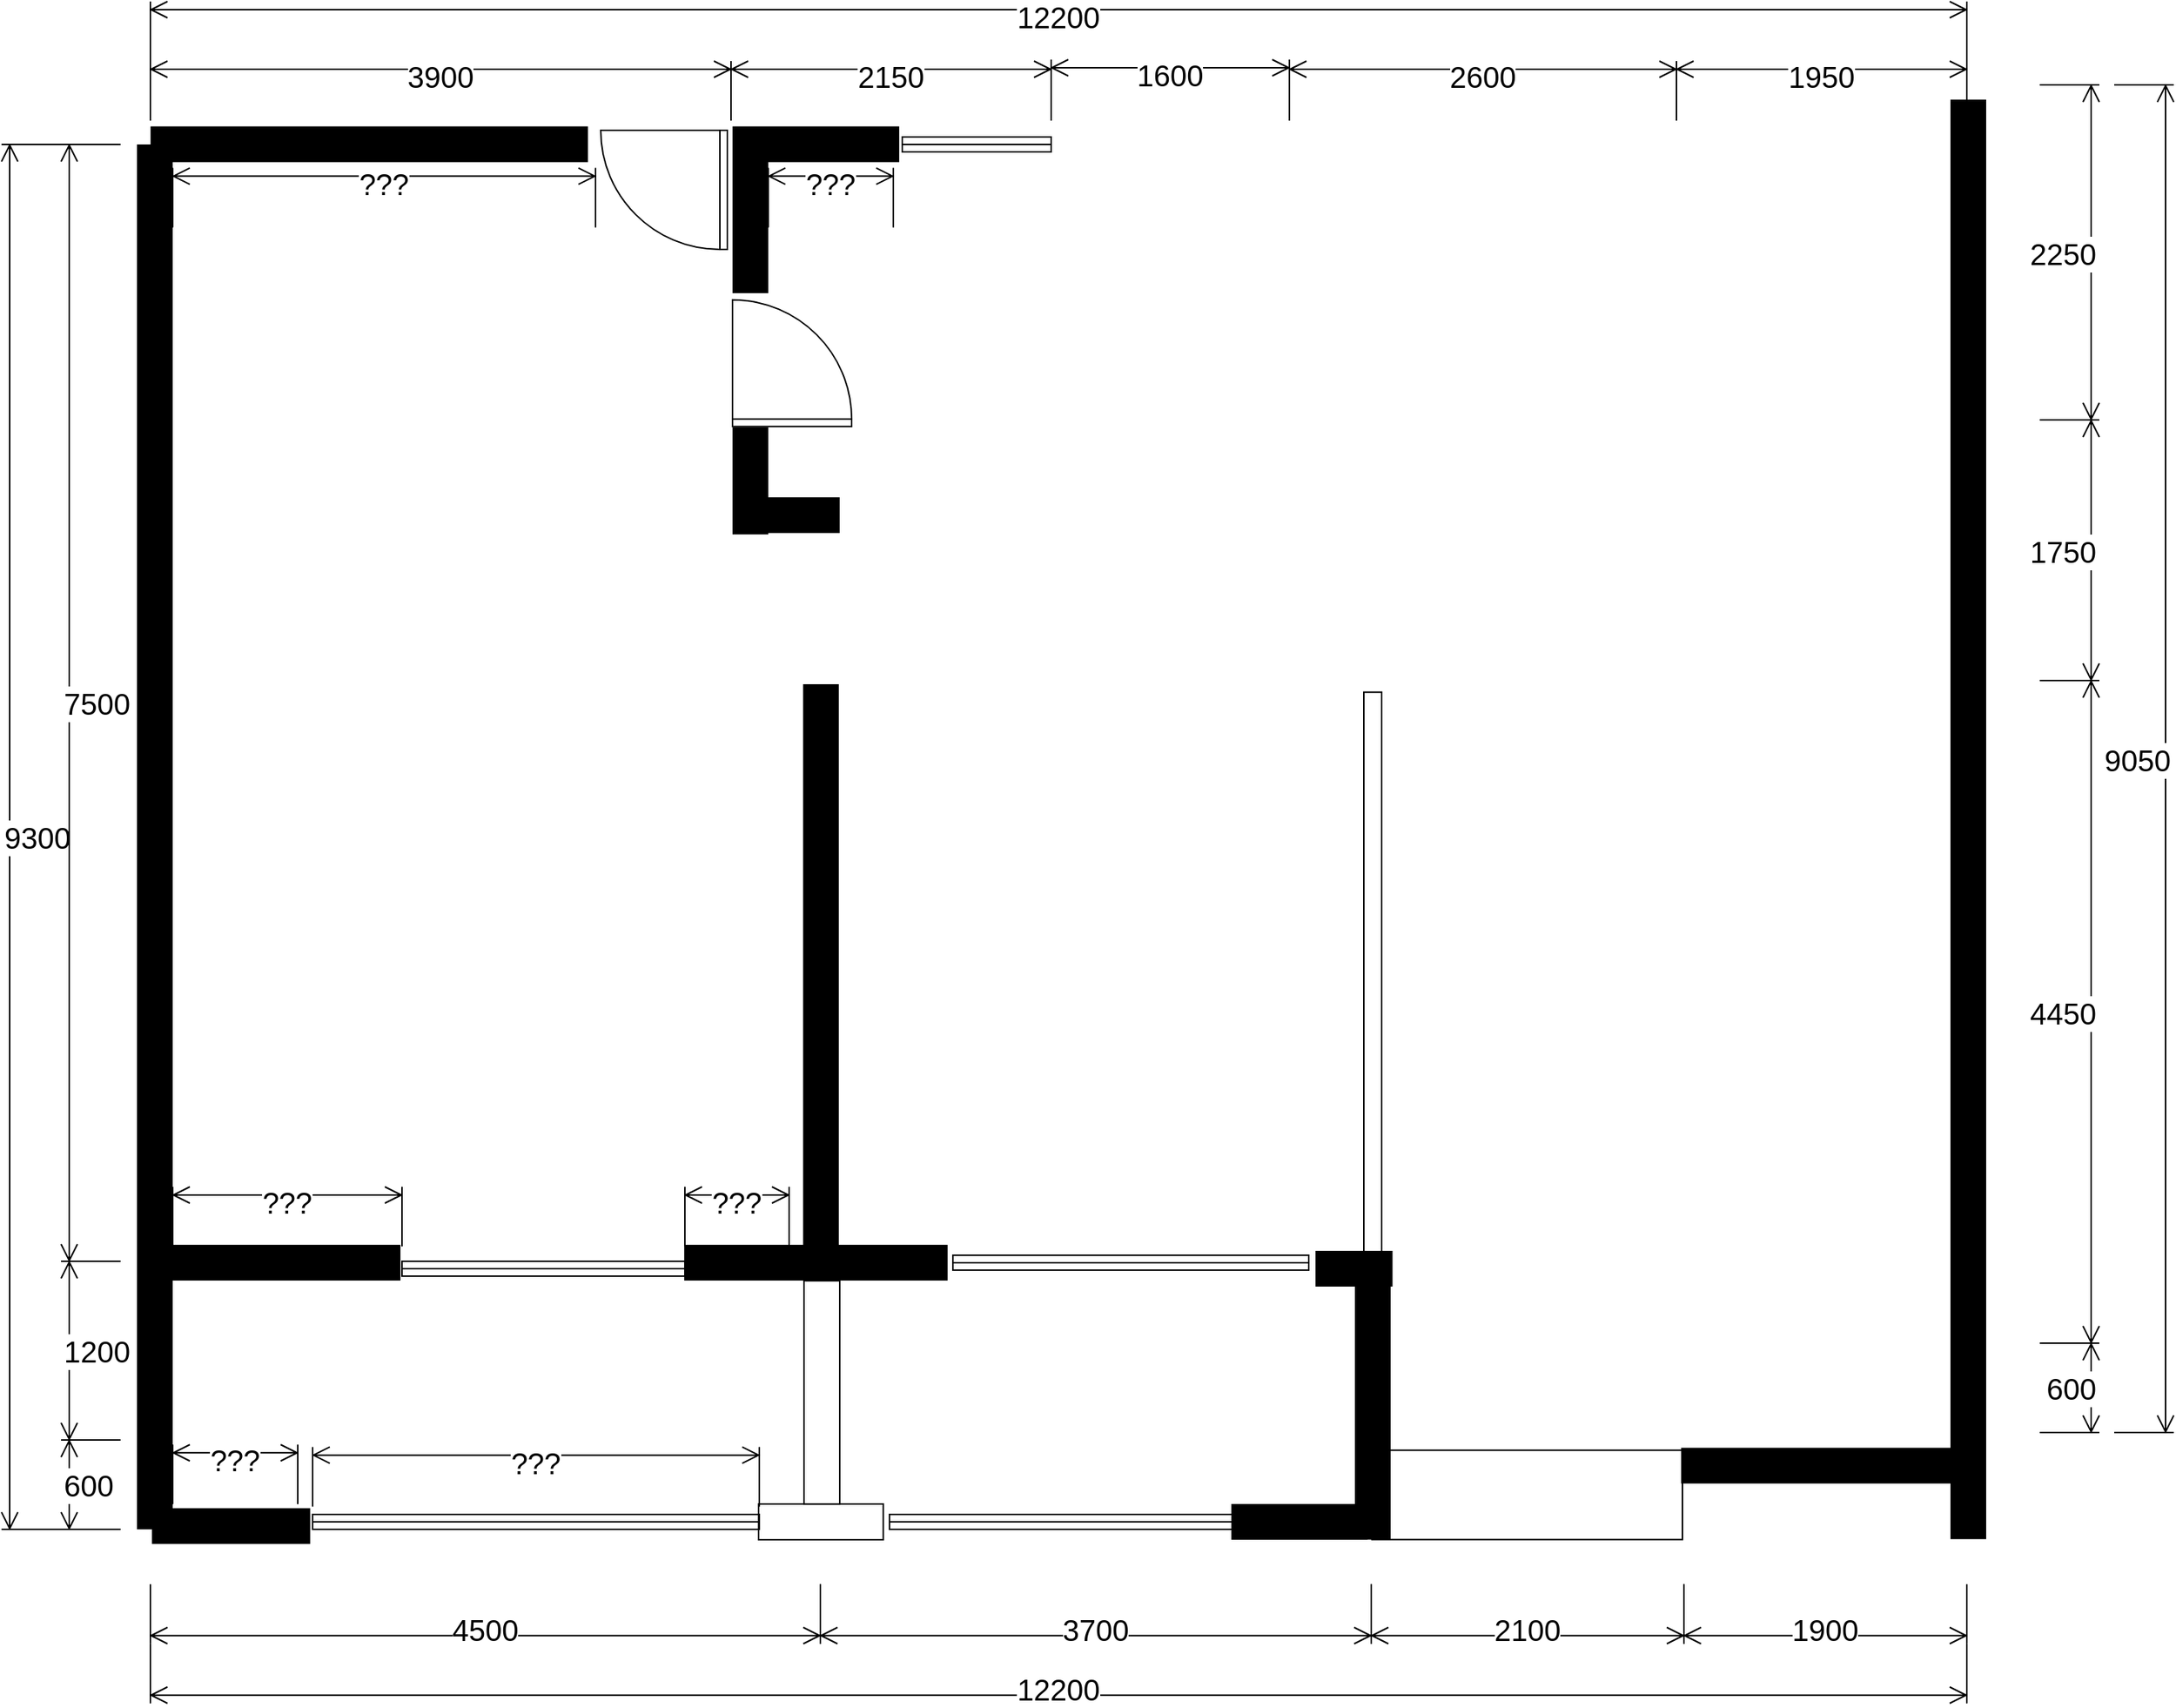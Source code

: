 <mxfile version="12.7.0" type="github">
  <diagram id="73CJ_e9AsMWEr6FTmH8N" name="Page-1">
    <mxGraphModel dx="1738" dy="1265" grid="1" gridSize="10" guides="1" tooltips="1" connect="1" arrows="0" fold="1" page="0" pageScale="1" pageWidth="827" pageHeight="1169" math="0" shadow="0">
      <root>
        <mxCell id="0"/>
        <mxCell id="1" parent="0"/>
        <mxCell id="JBM-vlUWBhWNvBb9N0an-7" value="9300" style="shape=dimension;direction=south;whiteSpace=wrap;html=1;align=left;points=[];verticalAlign=middle;labelBackgroundColor=#ffffff;fontSize=20;" vertex="1" parent="1">
          <mxGeometry x="-99" width="40" height="930" as="geometry"/>
        </mxCell>
        <mxCell id="JBM-vlUWBhWNvBb9N0an-8" value="7500" style="shape=dimension;direction=south;whiteSpace=wrap;html=1;align=left;points=[];verticalAlign=middle;labelBackgroundColor=#ffffff;fontSize=20;" vertex="1" parent="1">
          <mxGeometry x="-59" width="40" height="750" as="geometry"/>
        </mxCell>
        <mxCell id="JBM-vlUWBhWNvBb9N0an-9" value="1200" style="shape=dimension;direction=south;whiteSpace=wrap;html=1;align=left;points=[];verticalAlign=middle;labelBackgroundColor=#ffffff;fontSize=20;" vertex="1" parent="1">
          <mxGeometry x="-59" y="750" width="40" height="120" as="geometry"/>
        </mxCell>
        <mxCell id="JBM-vlUWBhWNvBb9N0an-12" value="&lt;div&gt;12200&lt;/div&gt;" style="shape=dimension;direction=west;whiteSpace=wrap;html=1;align=center;points=[];verticalAlign=top;spacingTop=-8;labelBackgroundColor=#ffffff;fontSize=20;" vertex="1" parent="1">
          <mxGeometry x="1" y="-96" width="1220" height="40" as="geometry"/>
        </mxCell>
        <mxCell id="JBM-vlUWBhWNvBb9N0an-13" value="3900" style="shape=dimension;direction=west;whiteSpace=wrap;html=1;align=center;points=[];verticalAlign=top;spacingTop=-8;labelBackgroundColor=#ffffff;fontSize=20;" vertex="1" parent="1">
          <mxGeometry x="1" y="-56" width="390" height="40" as="geometry"/>
        </mxCell>
        <mxCell id="JBM-vlUWBhWNvBb9N0an-14" value="2150" style="shape=dimension;direction=west;whiteSpace=wrap;html=1;align=center;points=[];verticalAlign=top;spacingTop=-8;labelBackgroundColor=#ffffff;fontSize=20;" vertex="1" parent="1">
          <mxGeometry x="391" y="-56" width="215" height="40" as="geometry"/>
        </mxCell>
        <mxCell id="JBM-vlUWBhWNvBb9N0an-15" value="1600" style="shape=dimension;direction=west;whiteSpace=wrap;html=1;align=center;points=[];verticalAlign=top;spacingTop=-8;labelBackgroundColor=#ffffff;fontSize=20;" vertex="1" parent="1">
          <mxGeometry x="606" y="-57" width="160" height="40" as="geometry"/>
        </mxCell>
        <mxCell id="JBM-vlUWBhWNvBb9N0an-16" value="2600" style="shape=dimension;direction=west;whiteSpace=wrap;html=1;align=center;points=[];verticalAlign=top;spacingTop=-8;labelBackgroundColor=#ffffff;fontSize=20;" vertex="1" parent="1">
          <mxGeometry x="766" y="-56" width="260" height="40" as="geometry"/>
        </mxCell>
        <mxCell id="JBM-vlUWBhWNvBb9N0an-17" value="1950" style="shape=dimension;direction=west;whiteSpace=wrap;html=1;align=center;points=[];verticalAlign=top;spacingTop=-8;labelBackgroundColor=#ffffff;fontSize=20;" vertex="1" parent="1">
          <mxGeometry x="1026" y="-56" width="195" height="40" as="geometry"/>
        </mxCell>
        <mxCell id="JBM-vlUWBhWNvBb9N0an-18" value="" style="verticalLabelPosition=bottom;html=1;verticalAlign=top;align=center;shape=mxgraph.floorplan.doorRight;aspect=fixed;fontSize=20;direction=east;flipV=1;rotation=-90;" vertex="1" parent="1">
          <mxGeometry x="306" y="-12" width="80" height="85" as="geometry"/>
        </mxCell>
        <mxCell id="JBM-vlUWBhWNvBb9N0an-19" value="???" style="shape=dimension;direction=west;whiteSpace=wrap;html=1;align=center;points=[];verticalAlign=top;spacingTop=-8;labelBackgroundColor=#ffffff;fontSize=20;" vertex="1" parent="1">
          <mxGeometry x="16" y="15.81" width="284" height="40" as="geometry"/>
        </mxCell>
        <mxCell id="JBM-vlUWBhWNvBb9N0an-20" value="" style="verticalLabelPosition=bottom;html=1;verticalAlign=top;align=center;shape=mxgraph.floorplan.window;fontSize=20;" vertex="1" parent="1">
          <mxGeometry x="506" y="-12" width="100" height="24" as="geometry"/>
        </mxCell>
        <mxCell id="JBM-vlUWBhWNvBb9N0an-23" value="" style="verticalLabelPosition=bottom;html=1;verticalAlign=top;align=center;shape=mxgraph.floorplan.doorLeft;aspect=fixed;fontSize=20;flipH=0;flipV=1;" vertex="1" parent="1">
          <mxGeometry x="392" y="104.4" width="80" height="85" as="geometry"/>
        </mxCell>
        <mxCell id="JBM-vlUWBhWNvBb9N0an-24" value="" style="verticalLabelPosition=bottom;html=1;verticalAlign=top;align=center;shape=mxgraph.floorplan.wall;fillColor=#000000;direction=south;strokeColor=none;rotation=-180;" vertex="1" parent="1">
          <mxGeometry x="391" y="190" width="12" height="50.4" as="geometry"/>
        </mxCell>
        <mxCell id="JBM-vlUWBhWNvBb9N0an-26" value="" style="whiteSpace=wrap;html=1;labelBackgroundColor=none;strokeColor=none;fillColor=#000000;fontSize=12;fontColor=none;align=left;" vertex="1" parent="1">
          <mxGeometry x="-8" width="24" height="930" as="geometry"/>
        </mxCell>
        <mxCell id="JBM-vlUWBhWNvBb9N0an-27" value="" style="whiteSpace=wrap;html=1;labelBackgroundColor=none;strokeColor=none;fillColor=#000000;fontSize=12;fontColor=none;align=left;rotation=90;" vertex="1" parent="1">
          <mxGeometry x="436" y="-56.07" width="24" height="111.88" as="geometry"/>
        </mxCell>
        <mxCell id="JBM-vlUWBhWNvBb9N0an-28" value="" style="whiteSpace=wrap;html=1;labelBackgroundColor=none;strokeColor=none;fillColor=#000000;fontSize=12;fontColor=none;align=left;rotation=90;" vertex="1" parent="1">
          <mxGeometry x="136" y="-147" width="24" height="293.75" as="geometry"/>
        </mxCell>
        <mxCell id="JBM-vlUWBhWNvBb9N0an-29" value="" style="whiteSpace=wrap;html=1;labelBackgroundColor=none;strokeColor=none;fillColor=#000000;fontSize=12;fontColor=none;align=left;rotation=-180;" vertex="1" parent="1">
          <mxGeometry x="392" y="-12" width="24" height="111.88" as="geometry"/>
        </mxCell>
        <mxCell id="JBM-vlUWBhWNvBb9N0an-30" value="" style="whiteSpace=wrap;html=1;labelBackgroundColor=none;strokeColor=none;fillColor=#000000;fontSize=12;fontColor=none;align=left;rotation=-180;" vertex="1" parent="1">
          <mxGeometry x="392" y="190" width="24" height="71.88" as="geometry"/>
        </mxCell>
        <mxCell id="JBM-vlUWBhWNvBb9N0an-31" value="???" style="shape=dimension;direction=west;whiteSpace=wrap;html=1;align=center;points=[];verticalAlign=top;spacingTop=-8;labelBackgroundColor=#ffffff;fontSize=20;" vertex="1" parent="1">
          <mxGeometry x="416" y="15.81" width="84" height="40" as="geometry"/>
        </mxCell>
        <mxCell id="JBM-vlUWBhWNvBb9N0an-34" value="" style="whiteSpace=wrap;html=1;labelBackgroundColor=none;strokeColor=none;fillColor=#000000;fontSize=12;fontColor=none;align=left;rotation=90;" vertex="1" parent="1">
          <mxGeometry x="416" y="213" width="24" height="71.88" as="geometry"/>
        </mxCell>
        <mxCell id="JBM-vlUWBhWNvBb9N0an-35" value="" style="whiteSpace=wrap;html=1;labelBackgroundColor=none;strokeColor=none;fillColor=#000000;fontSize=12;fontColor=none;align=left;rotation=90;" vertex="1" parent="1">
          <mxGeometry x="68.5" y="662.5" width="24" height="176.88" as="geometry"/>
        </mxCell>
        <mxCell id="JBM-vlUWBhWNvBb9N0an-36" value="???" style="shape=dimension;direction=west;whiteSpace=wrap;html=1;align=center;points=[];verticalAlign=top;spacingTop=-8;labelBackgroundColor=#ffffff;fontSize=20;" vertex="1" parent="1">
          <mxGeometry x="16" y="700" width="154" height="40" as="geometry"/>
        </mxCell>
        <mxCell id="JBM-vlUWBhWNvBb9N0an-38" value="" style="verticalLabelPosition=bottom;html=1;verticalAlign=top;align=center;shape=mxgraph.floorplan.window;labelBackgroundColor=none;strokeColor=#000000;fillColor=none;fontSize=12;fontColor=none;" vertex="1" parent="1">
          <mxGeometry x="170" y="750" width="190" height="10" as="geometry"/>
        </mxCell>
        <mxCell id="JBM-vlUWBhWNvBb9N0an-59" value="" style="whiteSpace=wrap;html=1;labelBackgroundColor=none;strokeColor=none;fillColor=#000000;fontSize=12;fontColor=none;align=left;rotation=90;" vertex="1" parent="1">
          <mxGeometry x="436" y="662.5" width="24" height="176.88" as="geometry"/>
        </mxCell>
        <mxCell id="JBM-vlUWBhWNvBb9N0an-60" value="" style="whiteSpace=wrap;html=1;labelBackgroundColor=none;strokeColor=#000000;fillColor=none;fontSize=12;fontColor=none;align=left;rotation=-90;" vertex="1" parent="1">
          <mxGeometry x="439.38" y="883.13" width="24" height="83.75" as="geometry"/>
        </mxCell>
        <mxCell id="JBM-vlUWBhWNvBb9N0an-61" value="" style="whiteSpace=wrap;html=1;labelBackgroundColor=none;strokeColor=none;fillColor=#000000;fontSize=12;fontColor=none;align=left;rotation=90;" vertex="1" parent="1">
          <mxGeometry x="43.19" y="874.69" width="24" height="106.26" as="geometry"/>
        </mxCell>
        <mxCell id="JBM-vlUWBhWNvBb9N0an-62" value="" style="verticalLabelPosition=bottom;html=1;verticalAlign=top;align=center;shape=mxgraph.floorplan.window;labelBackgroundColor=none;strokeColor=#000000;fillColor=none;fontSize=12;fontColor=none;" vertex="1" parent="1">
          <mxGeometry x="110" y="920" width="300" height="10" as="geometry"/>
        </mxCell>
        <mxCell id="JBM-vlUWBhWNvBb9N0an-63" value="" style="whiteSpace=wrap;html=1;labelBackgroundColor=none;strokeColor=#000000;fillColor=none;fontSize=12;fontColor=none;align=left;rotation=-180;" vertex="1" parent="1">
          <mxGeometry x="440" y="763.12" width="24" height="150" as="geometry"/>
        </mxCell>
        <mxCell id="JBM-vlUWBhWNvBb9N0an-64" value="" style="verticalLabelPosition=bottom;html=1;verticalAlign=top;align=center;shape=mxgraph.floorplan.window;labelBackgroundColor=none;strokeColor=#000000;fillColor=none;fontSize=12;fontColor=none;" vertex="1" parent="1">
          <mxGeometry x="540" y="745.94" width="239" height="10" as="geometry"/>
        </mxCell>
        <mxCell id="JBM-vlUWBhWNvBb9N0an-65" value="" style="whiteSpace=wrap;html=1;labelBackgroundColor=none;strokeColor=none;fillColor=#000000;fontSize=12;fontColor=none;align=left;rotation=-180;" vertex="1" parent="1">
          <mxGeometry x="810" y="760" width="24" height="176.88" as="geometry"/>
        </mxCell>
        <mxCell id="JBM-vlUWBhWNvBb9N0an-67" value="" style="whiteSpace=wrap;html=1;labelBackgroundColor=none;strokeColor=none;fillColor=#000000;fontSize=12;fontColor=none;align=left;rotation=90;" vertex="1" parent="1">
          <mxGeometry x="797.42" y="729.14" width="24" height="51.72" as="geometry"/>
        </mxCell>
        <mxCell id="JBM-vlUWBhWNvBb9N0an-68" value="" style="whiteSpace=wrap;html=1;labelBackgroundColor=none;strokeColor=#000000;fillColor=none;fontSize=12;fontColor=none;align=left;" vertex="1" parent="1">
          <mxGeometry x="821.42" y="876.88" width="208.58" height="60" as="geometry"/>
        </mxCell>
        <mxCell id="JBM-vlUWBhWNvBb9N0an-69" value="600" style="shape=dimension;direction=south;whiteSpace=wrap;html=1;align=left;points=[];verticalAlign=middle;labelBackgroundColor=#ffffff;fontSize=20;" vertex="1" parent="1">
          <mxGeometry x="-59" y="870" width="40" height="60" as="geometry"/>
        </mxCell>
        <mxCell id="JBM-vlUWBhWNvBb9N0an-71" value="" style="whiteSpace=wrap;html=1;labelBackgroundColor=none;strokeColor=none;fillColor=#000000;fontSize=12;fontColor=none;align=left;rotation=90;" vertex="1" parent="1">
          <mxGeometry x="1113.7" y="790.7" width="24" height="193.12" as="geometry"/>
        </mxCell>
        <mxCell id="JBM-vlUWBhWNvBb9N0an-73" value="" style="whiteSpace=wrap;html=1;labelBackgroundColor=none;strokeColor=none;fillColor=#000000;fontSize=12;fontColor=none;align=left;rotation=-180;" vertex="1" parent="1">
          <mxGeometry x="1210" y="-30.13" width="24" height="966.75" as="geometry"/>
        </mxCell>
        <mxCell id="JBM-vlUWBhWNvBb9N0an-74" value="&lt;div&gt;1750&lt;/div&gt;" style="shape=dimension;direction=north;whiteSpace=wrap;html=1;align=right;points=[];verticalAlign=middle;labelBackgroundColor=#ffffff;strokeColor=#000000;fillColor=none;fontSize=20;fontColor=none;" vertex="1" parent="1">
          <mxGeometry x="1270" y="185" width="40" height="175" as="geometry"/>
        </mxCell>
        <mxCell id="JBM-vlUWBhWNvBb9N0an-75" value="&lt;div&gt;12200&lt;/div&gt;" style="shape=dimension;whiteSpace=wrap;html=1;align=center;points=[];verticalAlign=bottom;spacingBottom=-5;labelBackgroundColor=#ffffff;strokeColor=#000000;fillColor=none;fontSize=20;fontColor=none;" vertex="1" parent="1">
          <mxGeometry x="1" y="1006.88" width="1220" height="40" as="geometry"/>
        </mxCell>
        <mxCell id="JBM-vlUWBhWNvBb9N0an-76" value="4500" style="shape=dimension;whiteSpace=wrap;html=1;align=center;points=[];verticalAlign=bottom;spacingBottom=-5;labelBackgroundColor=#ffffff;strokeColor=#000000;fillColor=none;fontSize=20;fontColor=none;" vertex="1" parent="1">
          <mxGeometry x="1" y="966.88" width="450" height="40" as="geometry"/>
        </mxCell>
        <mxCell id="JBM-vlUWBhWNvBb9N0an-77" value="3700" style="shape=dimension;whiteSpace=wrap;html=1;align=center;points=[];verticalAlign=bottom;spacingBottom=-5;labelBackgroundColor=#ffffff;strokeColor=#000000;fillColor=none;fontSize=20;fontColor=none;" vertex="1" parent="1">
          <mxGeometry x="451" y="966.88" width="370" height="40" as="geometry"/>
        </mxCell>
        <mxCell id="JBM-vlUWBhWNvBb9N0an-78" value="2100" style="shape=dimension;whiteSpace=wrap;html=1;align=center;points=[];verticalAlign=bottom;spacingBottom=-5;labelBackgroundColor=#ffffff;strokeColor=#000000;fillColor=none;fontSize=20;fontColor=none;" vertex="1" parent="1">
          <mxGeometry x="821" y="966.88" width="210" height="40" as="geometry"/>
        </mxCell>
        <mxCell id="JBM-vlUWBhWNvBb9N0an-79" value="1900" style="shape=dimension;whiteSpace=wrap;html=1;align=center;points=[];verticalAlign=bottom;spacingBottom=-5;labelBackgroundColor=#ffffff;strokeColor=#000000;fillColor=none;fontSize=20;fontColor=none;" vertex="1" parent="1">
          <mxGeometry x="1031" y="966.88" width="190" height="40" as="geometry"/>
        </mxCell>
        <mxCell id="JBM-vlUWBhWNvBb9N0an-80" value="" style="verticalLabelPosition=bottom;html=1;verticalAlign=top;align=center;shape=mxgraph.floorplan.window;labelBackgroundColor=none;strokeColor=#000000;fillColor=none;fontSize=12;fontColor=none;" vertex="1" parent="1">
          <mxGeometry x="497.42" y="920" width="232.58" height="10" as="geometry"/>
        </mxCell>
        <mxCell id="JBM-vlUWBhWNvBb9N0an-81" value="" style="whiteSpace=wrap;html=1;labelBackgroundColor=none;strokeColor=none;fillColor=#000000;fontSize=12;fontColor=none;align=left;rotation=90;" vertex="1" parent="1">
          <mxGeometry x="760.78" y="879.23" width="24" height="91.55" as="geometry"/>
        </mxCell>
        <mxCell id="JBM-vlUWBhWNvBb9N0an-83" value="???" style="shape=dimension;direction=west;whiteSpace=wrap;html=1;align=center;points=[];verticalAlign=top;spacingTop=-8;labelBackgroundColor=#ffffff;fontSize=20;" vertex="1" parent="1">
          <mxGeometry x="360" y="700" width="70" height="40" as="geometry"/>
        </mxCell>
        <mxCell id="JBM-vlUWBhWNvBb9N0an-84" value="" style="whiteSpace=wrap;html=1;labelBackgroundColor=none;strokeColor=none;fillColor=#000000;fontSize=12;fontColor=none;align=left;rotation=-180;" vertex="1" parent="1">
          <mxGeometry x="439.38" y="362.48" width="24" height="400.64" as="geometry"/>
        </mxCell>
        <mxCell id="JBM-vlUWBhWNvBb9N0an-85" value="???" style="shape=dimension;direction=west;whiteSpace=wrap;html=1;align=center;points=[];verticalAlign=top;spacingTop=-8;labelBackgroundColor=#ffffff;fontSize=20;" vertex="1" parent="1">
          <mxGeometry x="16" y="873.12" width="84" height="40" as="geometry"/>
        </mxCell>
        <mxCell id="JBM-vlUWBhWNvBb9N0an-86" value="???" style="shape=dimension;direction=west;whiteSpace=wrap;html=1;align=center;points=[];verticalAlign=top;spacingTop=-8;labelBackgroundColor=#ffffff;fontSize=20;" vertex="1" parent="1">
          <mxGeometry x="110" y="874.69" width="300" height="40" as="geometry"/>
        </mxCell>
        <mxCell id="JBM-vlUWBhWNvBb9N0an-87" value="9050" style="shape=dimension;direction=north;whiteSpace=wrap;html=1;align=right;points=[];verticalAlign=middle;labelBackgroundColor=#ffffff;strokeColor=#000000;fillColor=none;fontSize=20;fontColor=none;" vertex="1" parent="1">
          <mxGeometry x="1320" y="-40" width="40" height="905" as="geometry"/>
        </mxCell>
        <mxCell id="JBM-vlUWBhWNvBb9N0an-88" value="2250" style="shape=dimension;direction=north;whiteSpace=wrap;html=1;align=right;points=[];verticalAlign=middle;labelBackgroundColor=#ffffff;strokeColor=#000000;fillColor=none;fontSize=20;fontColor=none;" vertex="1" parent="1">
          <mxGeometry x="1270" y="-40" width="40" height="225" as="geometry"/>
        </mxCell>
        <mxCell id="JBM-vlUWBhWNvBb9N0an-89" value="&lt;div&gt;4450&lt;/div&gt;" style="shape=dimension;direction=north;whiteSpace=wrap;html=1;align=right;points=[];verticalAlign=middle;labelBackgroundColor=#ffffff;strokeColor=#000000;fillColor=none;fontSize=20;fontColor=none;" vertex="1" parent="1">
          <mxGeometry x="1270" y="360" width="40" height="445" as="geometry"/>
        </mxCell>
        <mxCell id="JBM-vlUWBhWNvBb9N0an-90" value="&lt;div&gt;600&lt;/div&gt;" style="shape=dimension;direction=north;whiteSpace=wrap;html=1;align=right;points=[];verticalAlign=middle;labelBackgroundColor=#ffffff;strokeColor=#000000;fillColor=none;fontSize=20;fontColor=none;" vertex="1" parent="1">
          <mxGeometry x="1270" y="805" width="40" height="60" as="geometry"/>
        </mxCell>
        <mxCell id="JBM-vlUWBhWNvBb9N0an-91" value="" style="whiteSpace=wrap;html=1;labelBackgroundColor=none;strokeColor=#000000;fillColor=none;fontSize=12;fontColor=none;align=left;rotation=-180;" vertex="1" parent="1">
          <mxGeometry x="816" y="367.82" width="12" height="378.12" as="geometry"/>
        </mxCell>
      </root>
    </mxGraphModel>
  </diagram>
</mxfile>
